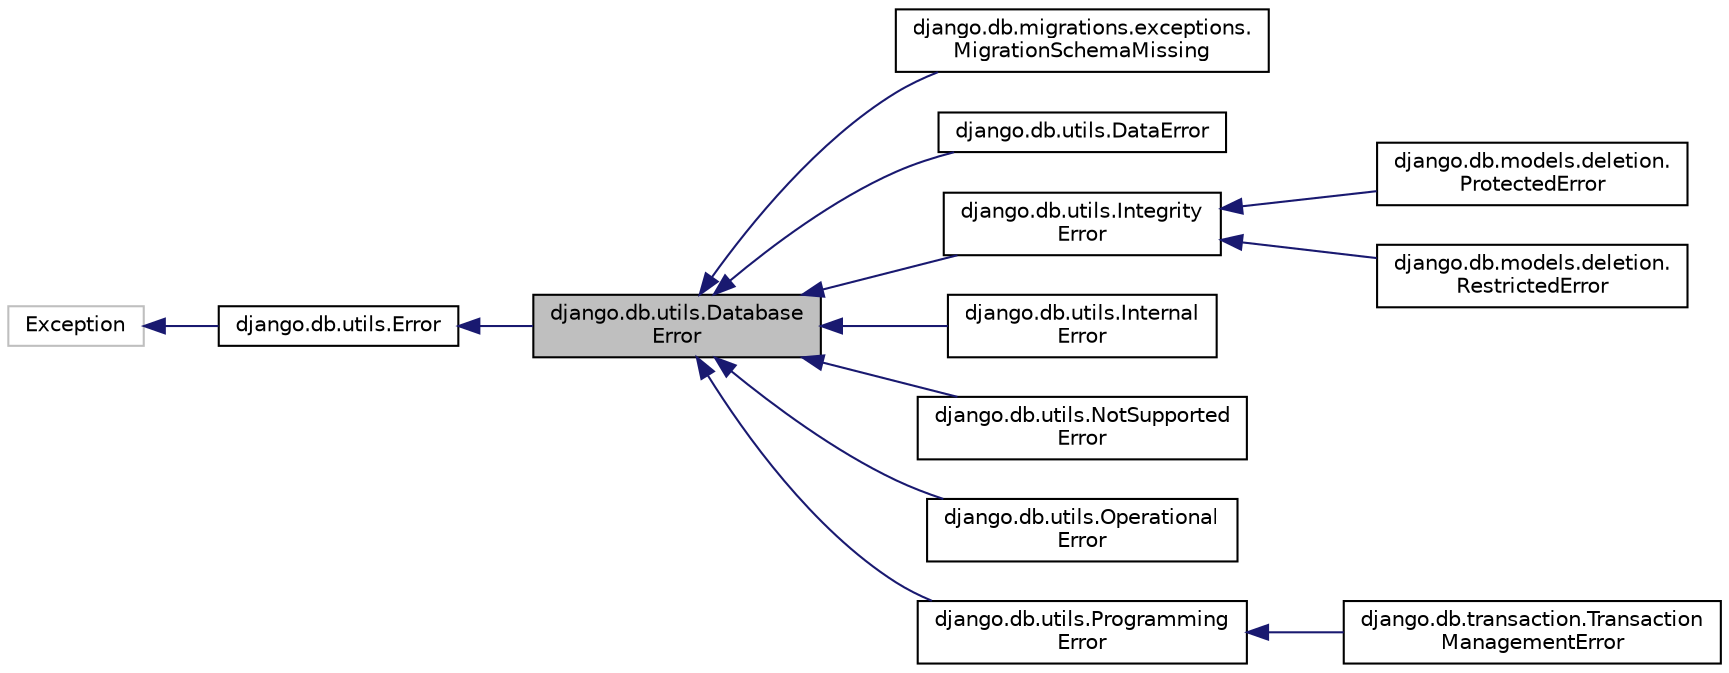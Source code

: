 digraph "django.db.utils.DatabaseError"
{
 // LATEX_PDF_SIZE
  edge [fontname="Helvetica",fontsize="10",labelfontname="Helvetica",labelfontsize="10"];
  node [fontname="Helvetica",fontsize="10",shape=record];
  rankdir="LR";
  Node1 [label="django.db.utils.Database\lError",height=0.2,width=0.4,color="black", fillcolor="grey75", style="filled", fontcolor="black",tooltip=" "];
  Node2 -> Node1 [dir="back",color="midnightblue",fontsize="10",style="solid",fontname="Helvetica"];
  Node2 [label="django.db.utils.Error",height=0.2,width=0.4,color="black", fillcolor="white", style="filled",URL="$dc/d6d/classdjango_1_1db_1_1utils_1_1_error.html",tooltip=" "];
  Node3 -> Node2 [dir="back",color="midnightblue",fontsize="10",style="solid",fontname="Helvetica"];
  Node3 [label="Exception",height=0.2,width=0.4,color="grey75", fillcolor="white", style="filled",tooltip=" "];
  Node1 -> Node4 [dir="back",color="midnightblue",fontsize="10",style="solid",fontname="Helvetica"];
  Node4 [label="django.db.migrations.exceptions.\lMigrationSchemaMissing",height=0.2,width=0.4,color="black", fillcolor="white", style="filled",URL="$d8/d7b/classdjango_1_1db_1_1migrations_1_1exceptions_1_1_migration_schema_missing.html",tooltip=" "];
  Node1 -> Node5 [dir="back",color="midnightblue",fontsize="10",style="solid",fontname="Helvetica"];
  Node5 [label="django.db.utils.DataError",height=0.2,width=0.4,color="black", fillcolor="white", style="filled",URL="$de/d6e/classdjango_1_1db_1_1utils_1_1_data_error.html",tooltip=" "];
  Node1 -> Node6 [dir="back",color="midnightblue",fontsize="10",style="solid",fontname="Helvetica"];
  Node6 [label="django.db.utils.Integrity\lError",height=0.2,width=0.4,color="black", fillcolor="white", style="filled",URL="$d4/d07/classdjango_1_1db_1_1utils_1_1_integrity_error.html",tooltip=" "];
  Node6 -> Node7 [dir="back",color="midnightblue",fontsize="10",style="solid",fontname="Helvetica"];
  Node7 [label="django.db.models.deletion.\lProtectedError",height=0.2,width=0.4,color="black", fillcolor="white", style="filled",URL="$da/d06/classdjango_1_1db_1_1models_1_1deletion_1_1_protected_error.html",tooltip=" "];
  Node6 -> Node8 [dir="back",color="midnightblue",fontsize="10",style="solid",fontname="Helvetica"];
  Node8 [label="django.db.models.deletion.\lRestrictedError",height=0.2,width=0.4,color="black", fillcolor="white", style="filled",URL="$dd/dc0/classdjango_1_1db_1_1models_1_1deletion_1_1_restricted_error.html",tooltip=" "];
  Node1 -> Node9 [dir="back",color="midnightblue",fontsize="10",style="solid",fontname="Helvetica"];
  Node9 [label="django.db.utils.Internal\lError",height=0.2,width=0.4,color="black", fillcolor="white", style="filled",URL="$db/d9f/classdjango_1_1db_1_1utils_1_1_internal_error.html",tooltip=" "];
  Node1 -> Node10 [dir="back",color="midnightblue",fontsize="10",style="solid",fontname="Helvetica"];
  Node10 [label="django.db.utils.NotSupported\lError",height=0.2,width=0.4,color="black", fillcolor="white", style="filled",URL="$d3/d64/classdjango_1_1db_1_1utils_1_1_not_supported_error.html",tooltip=" "];
  Node1 -> Node11 [dir="back",color="midnightblue",fontsize="10",style="solid",fontname="Helvetica"];
  Node11 [label="django.db.utils.Operational\lError",height=0.2,width=0.4,color="black", fillcolor="white", style="filled",URL="$da/dd3/classdjango_1_1db_1_1utils_1_1_operational_error.html",tooltip=" "];
  Node1 -> Node12 [dir="back",color="midnightblue",fontsize="10",style="solid",fontname="Helvetica"];
  Node12 [label="django.db.utils.Programming\lError",height=0.2,width=0.4,color="black", fillcolor="white", style="filled",URL="$da/d89/classdjango_1_1db_1_1utils_1_1_programming_error.html",tooltip=" "];
  Node12 -> Node13 [dir="back",color="midnightblue",fontsize="10",style="solid",fontname="Helvetica"];
  Node13 [label="django.db.transaction.Transaction\lManagementError",height=0.2,width=0.4,color="black", fillcolor="white", style="filled",URL="$dd/d59/classdjango_1_1db_1_1transaction_1_1_transaction_management_error.html",tooltip=" "];
}
